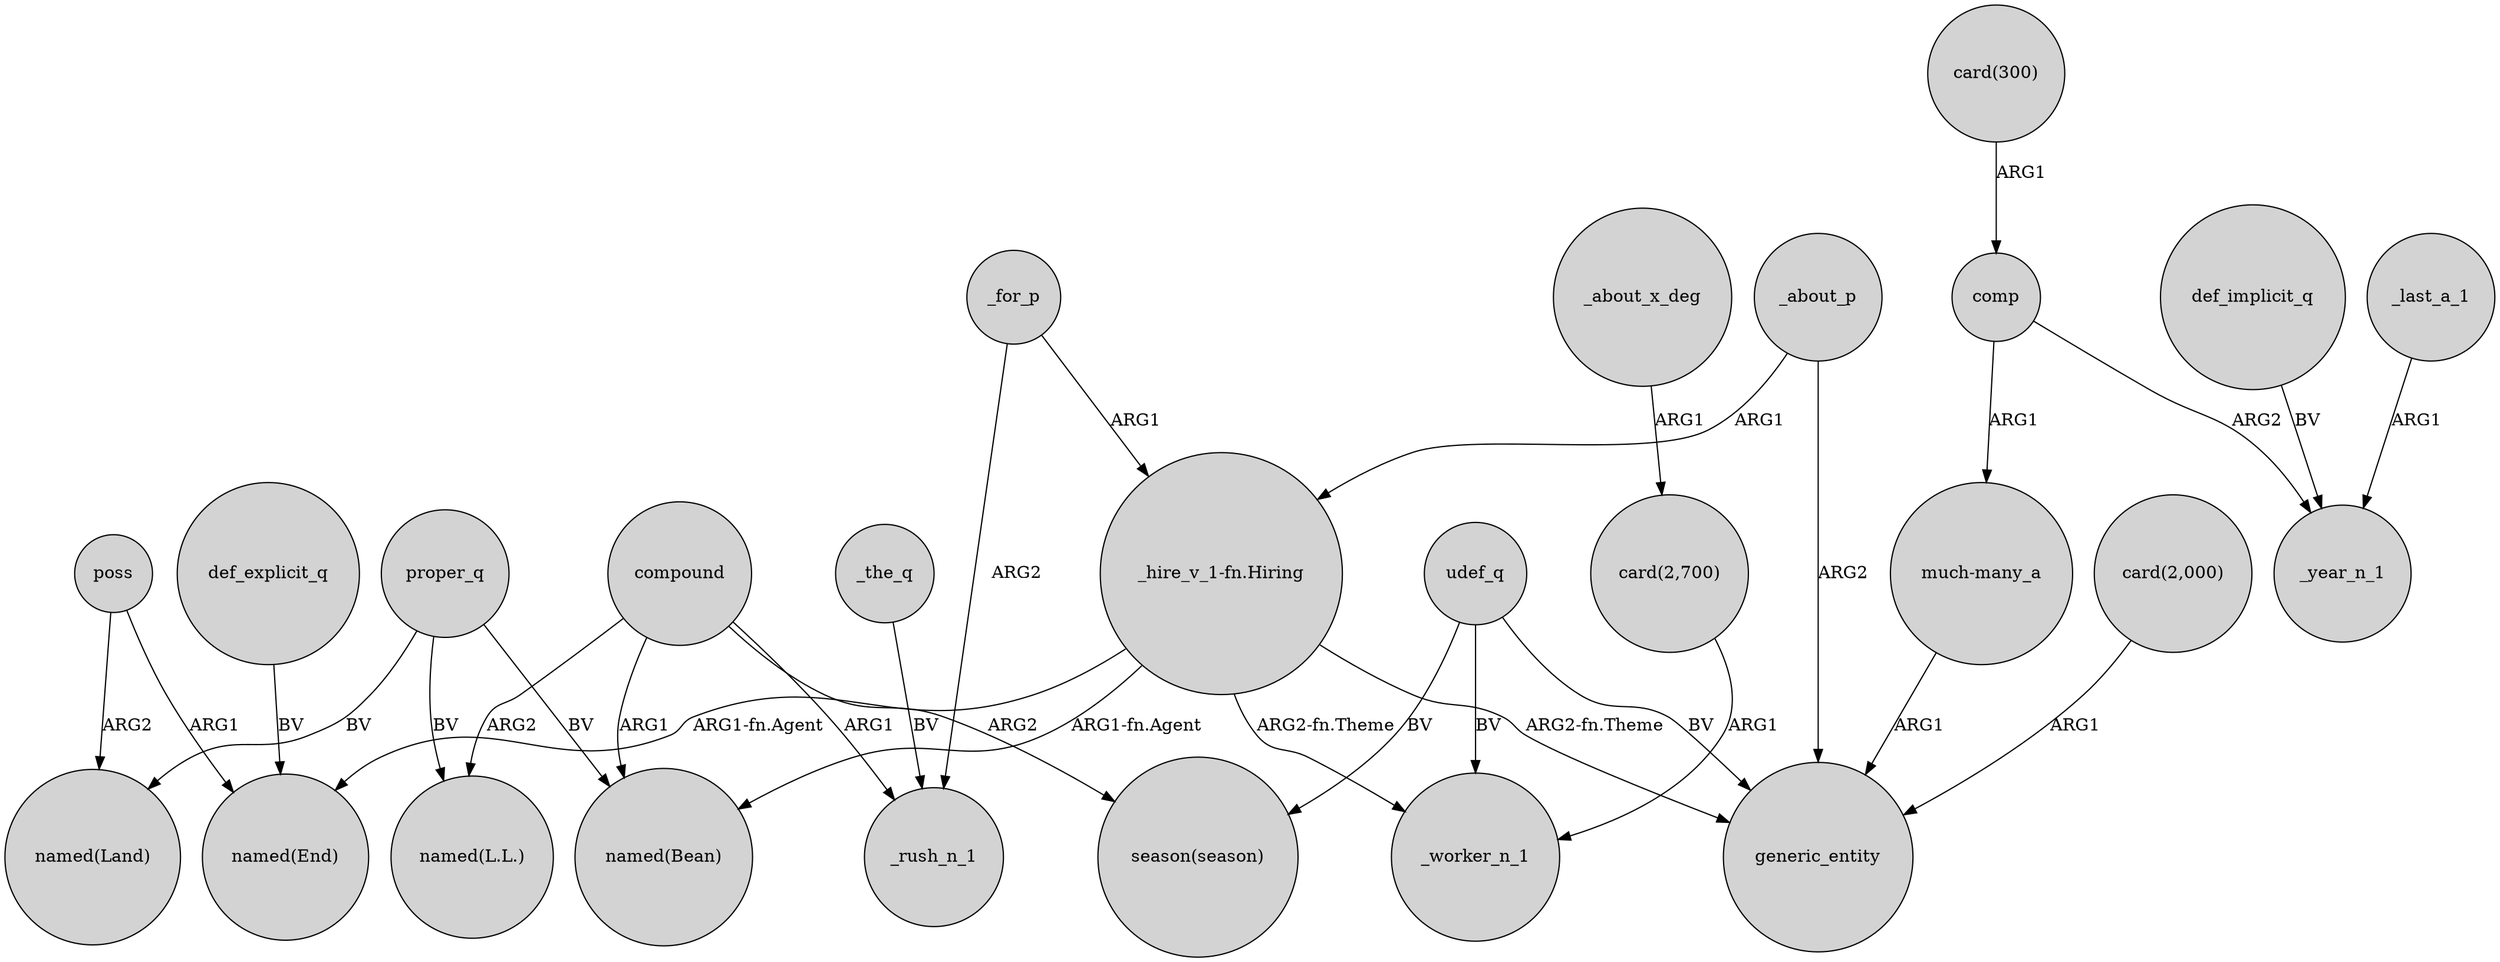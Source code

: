 digraph {
	node [shape=circle style=filled]
	poss -> "named(Land)" [label=ARG2]
	poss -> "named(End)" [label=ARG1]
	proper_q -> "named(Bean)" [label=BV]
	udef_q -> generic_entity [label=BV]
	compound -> "named(L.L.)" [label=ARG2]
	compound -> "named(Bean)" [label=ARG1]
	def_implicit_q -> _year_n_1 [label=BV]
	proper_q -> "named(Land)" [label=BV]
	"much-many_a" -> generic_entity [label=ARG1]
	_about_p -> generic_entity [label=ARG2]
	udef_q -> _worker_n_1 [label=BV]
	"_hire_v_1-fn.Hiring" -> "named(End)" [label="ARG1-fn.Agent"]
	_for_p -> _rush_n_1 [label=ARG2]
	_about_x_deg -> "card(2,700)" [label=ARG1]
	udef_q -> "season(season)" [label=BV]
	"_hire_v_1-fn.Hiring" -> "named(Bean)" [label="ARG1-fn.Agent"]
	def_explicit_q -> "named(End)" [label=BV]
	"card(2,000)" -> generic_entity [label=ARG1]
	proper_q -> "named(L.L.)" [label=BV]
	comp -> "much-many_a" [label=ARG1]
	"_hire_v_1-fn.Hiring" -> generic_entity [label="ARG2-fn.Theme"]
	_for_p -> "_hire_v_1-fn.Hiring" [label=ARG1]
	compound -> "season(season)" [label=ARG2]
	"card(2,700)" -> _worker_n_1 [label=ARG1]
	_last_a_1 -> _year_n_1 [label=ARG1]
	"_hire_v_1-fn.Hiring" -> _worker_n_1 [label="ARG2-fn.Theme"]
	comp -> _year_n_1 [label=ARG2]
	_about_p -> "_hire_v_1-fn.Hiring" [label=ARG1]
	compound -> _rush_n_1 [label=ARG1]
	"card(300)" -> comp [label=ARG1]
	_the_q -> _rush_n_1 [label=BV]
}
